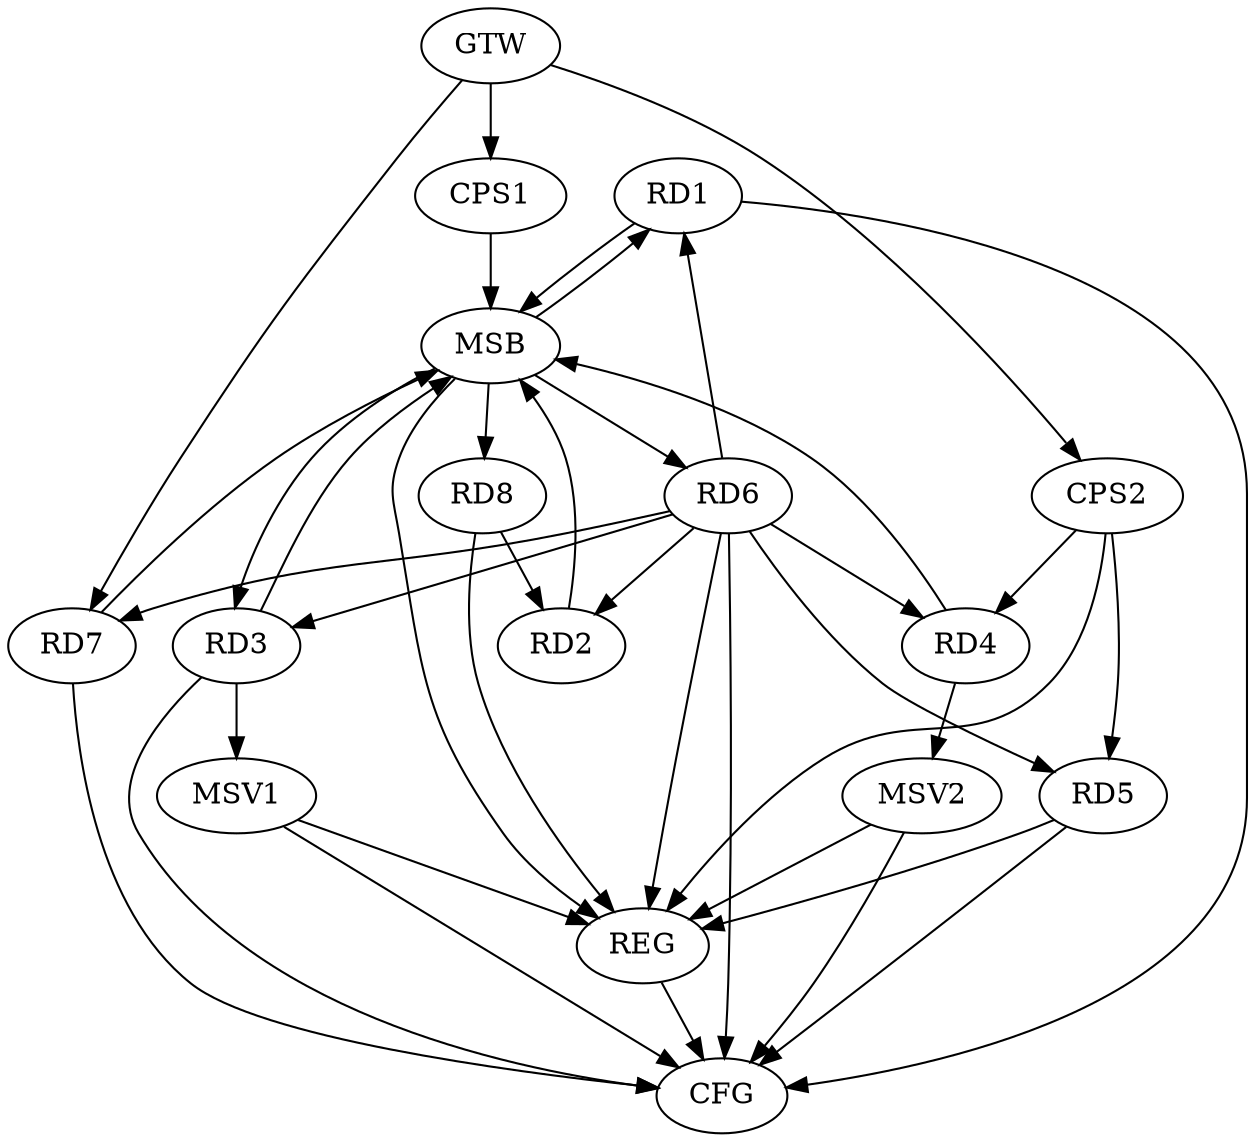 strict digraph G {
  RD1 [ label="RD1" ];
  RD2 [ label="RD2" ];
  RD3 [ label="RD3" ];
  RD4 [ label="RD4" ];
  RD5 [ label="RD5" ];
  RD6 [ label="RD6" ];
  RD7 [ label="RD7" ];
  RD8 [ label="RD8" ];
  CPS1 [ label="CPS1" ];
  CPS2 [ label="CPS2" ];
  GTW [ label="GTW" ];
  REG [ label="REG" ];
  MSB [ label="MSB" ];
  CFG [ label="CFG" ];
  MSV1 [ label="MSV1" ];
  MSV2 [ label="MSV2" ];
  RD6 -> RD2;
  RD8 -> RD2;
  CPS2 -> RD4;
  CPS2 -> RD5;
  GTW -> RD7;
  GTW -> CPS1;
  GTW -> CPS2;
  RD5 -> REG;
  RD6 -> REG;
  RD8 -> REG;
  CPS2 -> REG;
  RD1 -> MSB;
  MSB -> REG;
  RD2 -> MSB;
  MSB -> RD8;
  RD3 -> MSB;
  RD4 -> MSB;
  RD7 -> MSB;
  MSB -> RD6;
  CPS1 -> MSB;
  MSB -> RD1;
  MSB -> RD3;
  RD3 -> CFG;
  RD7 -> CFG;
  RD5 -> CFG;
  RD1 -> CFG;
  REG -> CFG;
  RD6 -> CFG;
  RD6 -> RD1;
  RD6 -> RD3;
  RD6 -> RD7;
  RD6 -> RD5;
  RD6 -> RD4;
  RD3 -> MSV1;
  MSV1 -> REG;
  MSV1 -> CFG;
  RD4 -> MSV2;
  MSV2 -> REG;
  MSV2 -> CFG;
}

